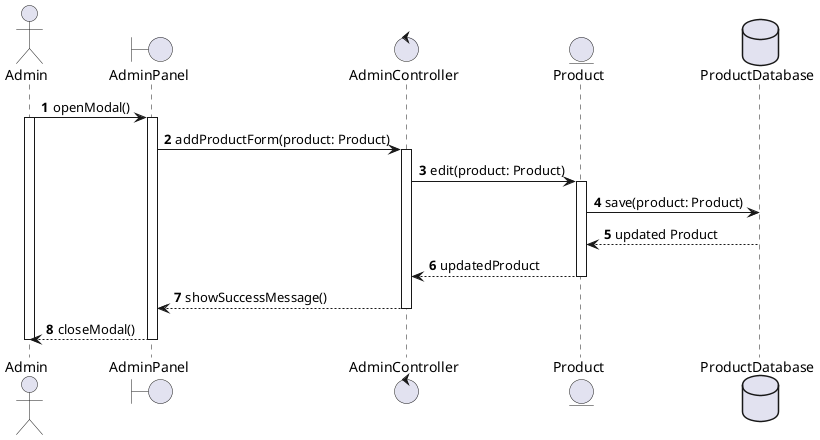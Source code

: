 @startuml Add product sequence
autonumber
actor Admin
boundary AdminPanel as ap
control AdminController as ac
entity Product as p
database ProductDatabase as pr
Admin -> ap++ : openModal()
Admin++
ap -> ac : addProductForm(product: Product)
ac++
ac -> p : edit(product: Product)
p++
p -> pr : save(product: Product)
pr --> p-- : updated Product
p --> ac-- : updatedProduct
ac --> ap-- : showSuccessMessage()
ap --> Admin-- : closeModal()
Admin--
@enduml